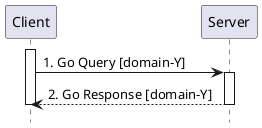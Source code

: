 @startuml
hide footbox
participant "Client" as Client
participant "Server" as Server
activate "Client"
"Client" -> "Server" : 1. Go Query [domain-Y]
activate "Server"
"Server" --> "Client" : 2. Go Response [domain-Y]
deactivate "Client"
deactivate "Server"
@enduml
